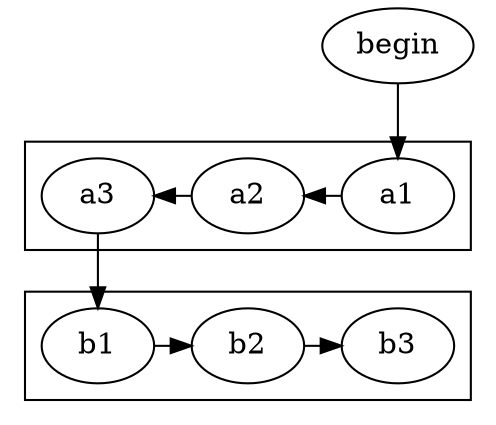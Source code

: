 digraph MyGraph {
  subgraph cluster_A {
    a1
    a2
    a3
    {rank=same;a1;a2;a3}
  }

  subgraph cluster_B {
    b1
    b2
    b3

    {rank=same;b1;b2;b3}
  }

  begin -> a1
  a1 -> a2 [constraint=false]
  a2 -> a3 [constraint=false]
  a3 -> b1
  b1 -> b2
  b2 -> b3
}
